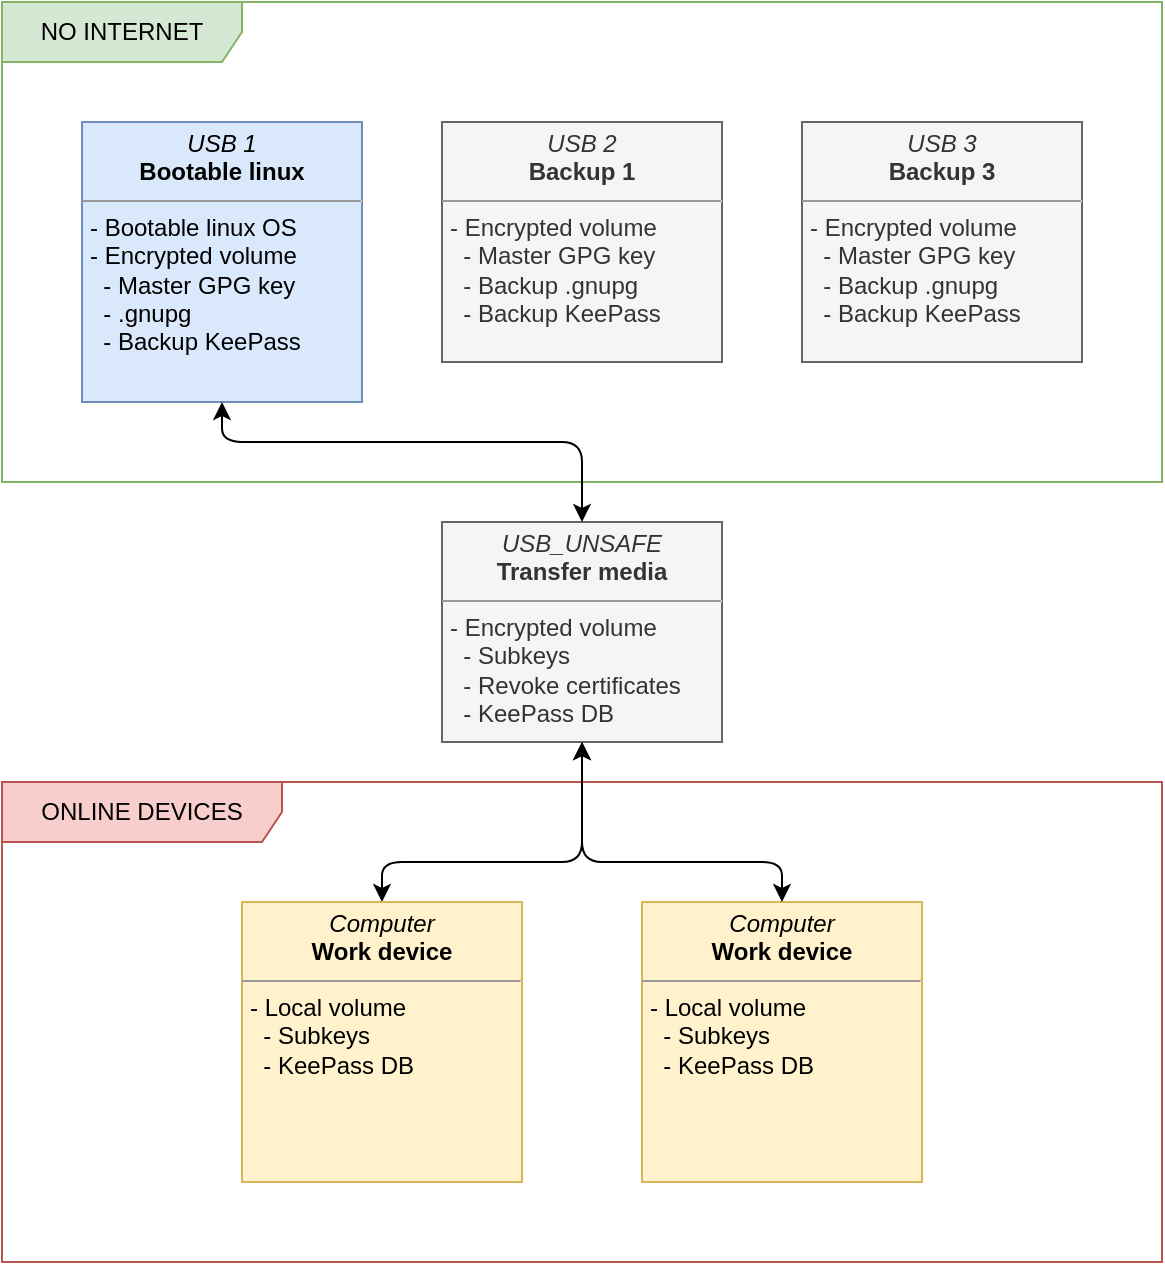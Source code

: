 <mxfile version="14.4.3" type="device"><diagram id="I0v94b2Ri5camJ2_FXdC" name="Page-1"><mxGraphModel dx="1226" dy="861" grid="1" gridSize="10" guides="1" tooltips="1" connect="1" arrows="1" fold="1" page="1" pageScale="1" pageWidth="827" pageHeight="1169" math="0" shadow="0"><root><mxCell id="0"/><mxCell id="1" parent="0"/><mxCell id="wvMCQVfzQUiZcC7_MKlB-3" value="NO INTERNET" style="shape=umlFrame;whiteSpace=wrap;html=1;fillColor=#d5e8d4;strokeColor=#82b366;width=120;height=30;" vertex="1" parent="1"><mxGeometry x="120" y="160" width="580" height="240" as="geometry"/></mxCell><mxCell id="wvMCQVfzQUiZcC7_MKlB-4" value="&lt;p style=&quot;margin: 0px ; margin-top: 4px ; text-align: center&quot;&gt;&lt;i&gt;USB 1&lt;/i&gt;&lt;br&gt;&lt;b&gt;Bootable linux&lt;/b&gt;&lt;/p&gt;&lt;hr size=&quot;1&quot;&gt;&lt;p style=&quot;margin: 0px ; margin-left: 4px&quot;&gt;- Bootable linux OS&lt;/p&gt;&lt;p style=&quot;margin: 0px ; margin-left: 4px&quot;&gt;- Encrypted volume&lt;/p&gt;&lt;p style=&quot;margin: 0px ; margin-left: 4px&quot;&gt;&lt;span&gt;&amp;nbsp; - Master GPG key&lt;/span&gt;&lt;br&gt;&lt;/p&gt;&lt;p style=&quot;margin: 0px ; margin-left: 4px&quot;&gt;&amp;nbsp; - .gnupg&lt;/p&gt;&lt;p style=&quot;margin: 0px ; margin-left: 4px&quot;&gt;&amp;nbsp; - Backup KeePass&lt;/p&gt;" style="verticalAlign=top;align=left;overflow=fill;fontSize=12;fontFamily=Helvetica;html=1;fillColor=#dae8fc;strokeColor=#6c8ebf;" vertex="1" parent="1"><mxGeometry x="160" y="220" width="140" height="140" as="geometry"/></mxCell><mxCell id="wvMCQVfzQUiZcC7_MKlB-5" value="&lt;p style=&quot;margin: 0px ; margin-top: 4px ; text-align: center&quot;&gt;&lt;i&gt;USB 2&lt;/i&gt;&lt;br&gt;&lt;b&gt;Backup 1&lt;/b&gt;&lt;/p&gt;&lt;hr size=&quot;1&quot;&gt;&lt;p style=&quot;margin: 0px ; margin-left: 4px&quot;&gt;&lt;span&gt;- Encrypted volume&lt;/span&gt;&lt;br&gt;&lt;/p&gt;&lt;p style=&quot;margin: 0px ; margin-left: 4px&quot;&gt;&lt;span&gt;&amp;nbsp; - Master GPG key&lt;/span&gt;&lt;br&gt;&lt;/p&gt;&lt;p style=&quot;margin: 0px ; margin-left: 4px&quot;&gt;&lt;span&gt;&amp;nbsp; - Backup .gnupg&lt;/span&gt;&lt;/p&gt;&lt;p style=&quot;margin: 0px ; margin-left: 4px&quot;&gt;&lt;span&gt;&amp;nbsp; - Backup KeePass&lt;/span&gt;&lt;/p&gt;&lt;p style=&quot;margin: 0px ; margin-left: 4px&quot;&gt;&lt;span&gt;&lt;br&gt;&lt;/span&gt;&lt;/p&gt;" style="verticalAlign=top;align=left;overflow=fill;fontSize=12;fontFamily=Helvetica;html=1;fillColor=#f5f5f5;strokeColor=#666666;fontColor=#333333;" vertex="1" parent="1"><mxGeometry x="340" y="220" width="140" height="120" as="geometry"/></mxCell><mxCell id="wvMCQVfzQUiZcC7_MKlB-12" value="&lt;p style=&quot;margin: 0px ; margin-top: 4px ; text-align: center&quot;&gt;&lt;i&gt;USB 3&lt;/i&gt;&lt;br&gt;&lt;b&gt;Backup 3&lt;/b&gt;&lt;/p&gt;&lt;hr size=&quot;1&quot;&gt;&lt;p style=&quot;margin: 0px ; margin-left: 4px&quot;&gt;&lt;span&gt;- Encrypted volume&lt;/span&gt;&lt;br&gt;&lt;/p&gt;&lt;p style=&quot;margin: 0px ; margin-left: 4px&quot;&gt;&lt;span&gt;&amp;nbsp; - Master GPG key&lt;/span&gt;&lt;br&gt;&lt;/p&gt;&lt;p style=&quot;margin: 0px ; margin-left: 4px&quot;&gt;&lt;span&gt;&amp;nbsp; - Backup .gnupg&lt;/span&gt;&lt;/p&gt;&lt;p style=&quot;margin: 0px ; margin-left: 4px&quot;&gt;&lt;span&gt;&amp;nbsp; - Backup KeePass&lt;/span&gt;&lt;/p&gt;&lt;p style=&quot;margin: 0px ; margin-left: 4px&quot;&gt;&lt;span&gt;&lt;br&gt;&lt;/span&gt;&lt;/p&gt;" style="verticalAlign=top;align=left;overflow=fill;fontSize=12;fontFamily=Helvetica;html=1;fillColor=#f5f5f5;strokeColor=#666666;fontColor=#333333;" vertex="1" parent="1"><mxGeometry x="520" y="220" width="140" height="120" as="geometry"/></mxCell><mxCell id="wvMCQVfzQUiZcC7_MKlB-13" value="&lt;p style=&quot;margin: 0px ; margin-top: 4px ; text-align: center&quot;&gt;&lt;i&gt;USB_UNSAFE&lt;/i&gt;&lt;br&gt;&lt;b&gt;Transfer media&lt;/b&gt;&lt;/p&gt;&lt;hr size=&quot;1&quot;&gt;&lt;p style=&quot;margin: 0px ; margin-left: 4px&quot;&gt;&lt;span&gt;- Encrypted volume&lt;/span&gt;&lt;/p&gt;&lt;p style=&quot;margin: 0px ; margin-left: 4px&quot;&gt;&lt;span&gt;&amp;nbsp; - Subkeys&lt;/span&gt;&lt;/p&gt;&lt;p style=&quot;margin: 0px ; margin-left: 4px&quot;&gt;&lt;span&gt;&amp;nbsp; - Revoke certificates&lt;/span&gt;&lt;/p&gt;&lt;p style=&quot;margin: 0px ; margin-left: 4px&quot;&gt;&lt;span&gt;&amp;nbsp; - KeePass DB&lt;/span&gt;&lt;/p&gt;&lt;p style=&quot;margin: 0px ; margin-left: 4px&quot;&gt;&lt;span&gt;&lt;br&gt;&lt;/span&gt;&lt;/p&gt;" style="verticalAlign=top;align=left;overflow=fill;fontSize=12;fontFamily=Helvetica;html=1;fillColor=#f5f5f5;strokeColor=#666666;fontColor=#333333;" vertex="1" parent="1"><mxGeometry x="340" y="420" width="140" height="110" as="geometry"/></mxCell><mxCell id="wvMCQVfzQUiZcC7_MKlB-14" value="" style="endArrow=classic;startArrow=classic;html=1;entryX=0.5;entryY=1;entryDx=0;entryDy=0;exitX=0.5;exitY=0;exitDx=0;exitDy=0;" edge="1" parent="1" source="wvMCQVfzQUiZcC7_MKlB-13" target="wvMCQVfzQUiZcC7_MKlB-4"><mxGeometry width="50" height="50" relative="1" as="geometry"><mxPoint x="190" y="430" as="sourcePoint"/><mxPoint x="240" y="380" as="targetPoint"/><Array as="points"><mxPoint x="410" y="380"/><mxPoint x="230" y="380"/></Array></mxGeometry></mxCell><mxCell id="wvMCQVfzQUiZcC7_MKlB-15" value="" style="endArrow=classic;startArrow=classic;html=1;entryX=0.5;entryY=1;entryDx=0;entryDy=0;exitX=0.5;exitY=0;exitDx=0;exitDy=0;" edge="1" parent="1" source="wvMCQVfzQUiZcC7_MKlB-17" target="wvMCQVfzQUiZcC7_MKlB-13"><mxGeometry width="50" height="50" relative="1" as="geometry"><mxPoint x="260" y="650" as="sourcePoint"/><mxPoint x="260" y="570" as="targetPoint"/><Array as="points"><mxPoint x="310" y="590"/><mxPoint x="410" y="590"/></Array></mxGeometry></mxCell><mxCell id="wvMCQVfzQUiZcC7_MKlB-16" value="ONLINE DEVICES" style="shape=umlFrame;whiteSpace=wrap;html=1;fillColor=#f8cecc;strokeColor=#b85450;width=140;height=30;" vertex="1" parent="1"><mxGeometry x="120" y="550" width="580" height="240" as="geometry"/></mxCell><mxCell id="wvMCQVfzQUiZcC7_MKlB-17" value="&lt;p style=&quot;margin: 0px ; margin-top: 4px ; text-align: center&quot;&gt;&lt;i&gt;Computer&lt;/i&gt;&lt;br&gt;&lt;b&gt;Work device&lt;/b&gt;&lt;/p&gt;&lt;hr size=&quot;1&quot;&gt;&lt;p style=&quot;margin: 0px ; margin-left: 4px&quot;&gt;- Local volume&lt;br&gt;&lt;/p&gt;&lt;p style=&quot;margin: 0px ; margin-left: 4px&quot;&gt;&amp;nbsp; - Subkeys&lt;/p&gt;&lt;p style=&quot;margin: 0px ; margin-left: 4px&quot;&gt;&amp;nbsp; - KeePass DB&lt;/p&gt;" style="verticalAlign=top;align=left;overflow=fill;fontSize=12;fontFamily=Helvetica;html=1;fillColor=#fff2cc;strokeColor=#d6b656;" vertex="1" parent="1"><mxGeometry x="240" y="610" width="140" height="140" as="geometry"/></mxCell><mxCell id="wvMCQVfzQUiZcC7_MKlB-18" value="&lt;p style=&quot;margin: 0px ; margin-top: 4px ; text-align: center&quot;&gt;&lt;i&gt;Computer&lt;/i&gt;&lt;br&gt;&lt;b&gt;Work device&lt;/b&gt;&lt;/p&gt;&lt;hr size=&quot;1&quot;&gt;&lt;p style=&quot;margin: 0px ; margin-left: 4px&quot;&gt;- Local volume&lt;br&gt;&lt;/p&gt;&lt;p style=&quot;margin: 0px ; margin-left: 4px&quot;&gt;&amp;nbsp; - Subkeys&lt;/p&gt;&lt;p style=&quot;margin: 0px ; margin-left: 4px&quot;&gt;&amp;nbsp; - KeePass DB&lt;/p&gt;" style="verticalAlign=top;align=left;overflow=fill;fontSize=12;fontFamily=Helvetica;html=1;fillColor=#fff2cc;strokeColor=#d6b656;" vertex="1" parent="1"><mxGeometry x="440" y="610" width="140" height="140" as="geometry"/></mxCell><mxCell id="wvMCQVfzQUiZcC7_MKlB-20" value="" style="endArrow=classic;startArrow=classic;html=1;exitX=0.5;exitY=0;exitDx=0;exitDy=0;" edge="1" parent="1" source="wvMCQVfzQUiZcC7_MKlB-18"><mxGeometry width="50" height="50" relative="1" as="geometry"><mxPoint x="320" y="620" as="sourcePoint"/><mxPoint x="410" y="530" as="targetPoint"/><Array as="points"><mxPoint x="510" y="590"/><mxPoint x="410" y="590"/></Array></mxGeometry></mxCell></root></mxGraphModel></diagram></mxfile>